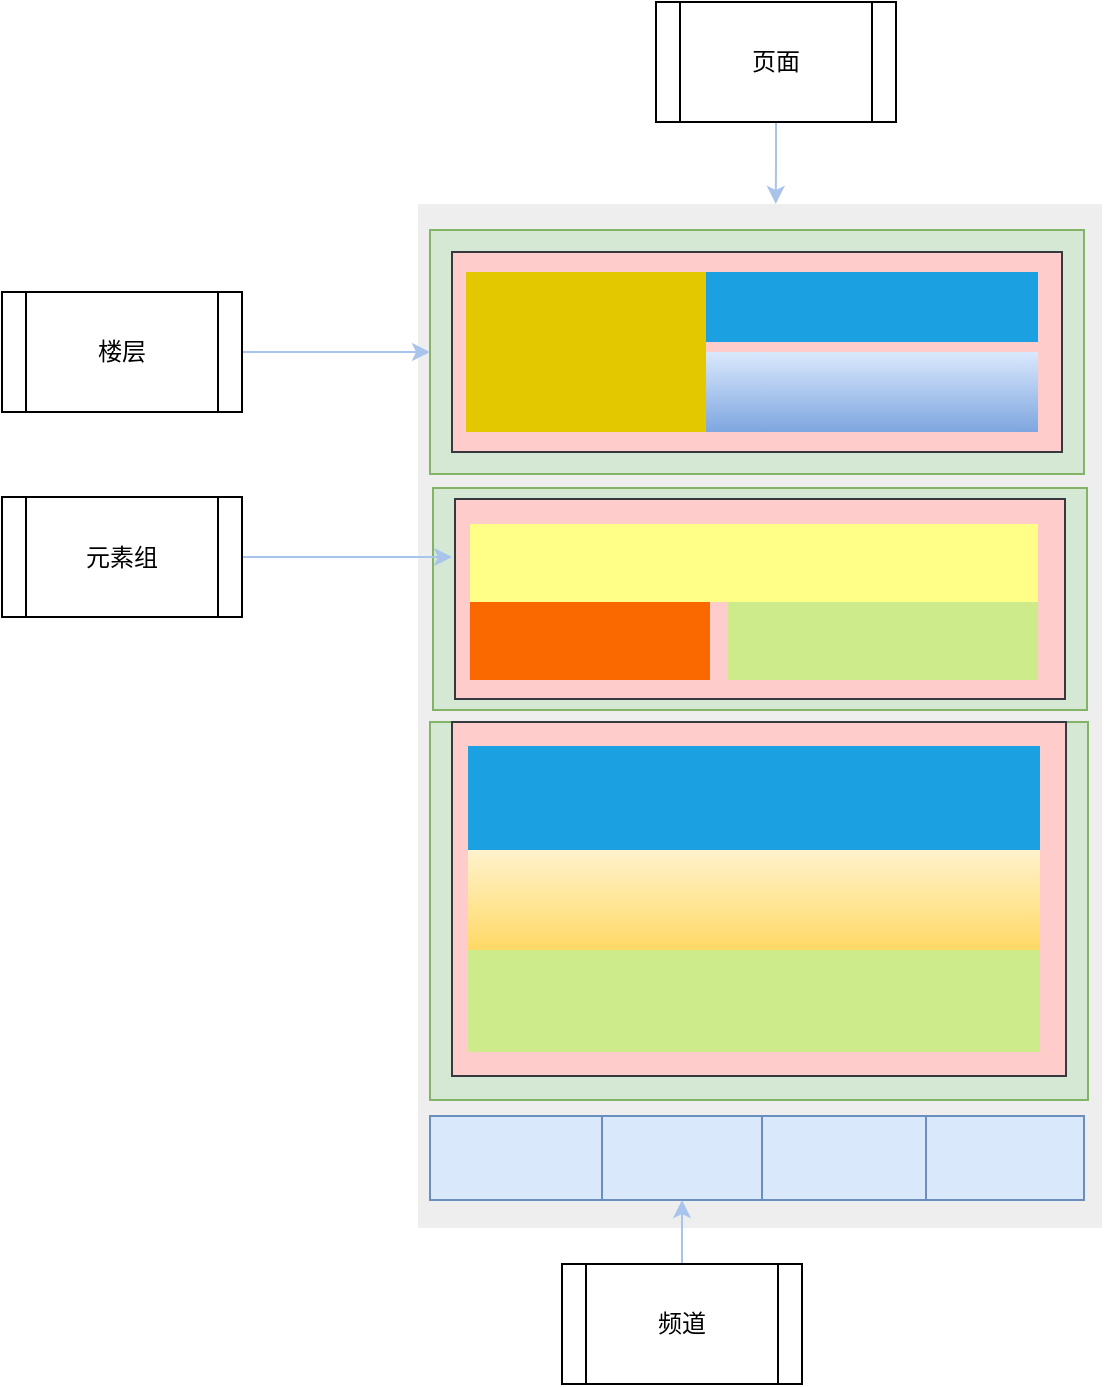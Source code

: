 <mxfile version="14.6.13" type="github">
  <diagram id="VaH1q0ei8CaEzNoCNGoC" name="Page-1">
    <mxGraphModel dx="1422" dy="1931" grid="0" gridSize="10" guides="1" tooltips="1" connect="1" arrows="0" fold="1" page="1" pageScale="1" pageWidth="827" pageHeight="1169" math="0" shadow="0">
      <root>
        <mxCell id="0" />
        <mxCell id="1" parent="0" />
        <mxCell id="dXeh0rGKIshTzWoHDZAY-2" value="" style="rounded=0;whiteSpace=wrap;html=1;strokeWidth=10;fillColor=#eeeeee;strokeColor=none;" vertex="1" parent="1">
          <mxGeometry x="262" y="-654" width="342" height="512" as="geometry" />
        </mxCell>
        <mxCell id="dXeh0rGKIshTzWoHDZAY-3" value="" style="rounded=0;whiteSpace=wrap;html=1;fillColor=#dae8fc;strokeColor=#6c8ebf;" vertex="1" parent="1">
          <mxGeometry x="268" y="-198" width="86" height="42" as="geometry" />
        </mxCell>
        <mxCell id="dXeh0rGKIshTzWoHDZAY-4" value="" style="rounded=0;whiteSpace=wrap;html=1;fillColor=#dae8fc;strokeColor=#6c8ebf;" vertex="1" parent="1">
          <mxGeometry x="354" y="-198" width="80" height="42" as="geometry" />
        </mxCell>
        <mxCell id="dXeh0rGKIshTzWoHDZAY-5" value="" style="rounded=0;whiteSpace=wrap;html=1;fillColor=#dae8fc;strokeColor=#6c8ebf;" vertex="1" parent="1">
          <mxGeometry x="434" y="-198" width="82" height="42" as="geometry" />
        </mxCell>
        <mxCell id="dXeh0rGKIshTzWoHDZAY-6" value="" style="rounded=0;whiteSpace=wrap;html=1;fillColor=#dae8fc;strokeColor=#6c8ebf;" vertex="1" parent="1">
          <mxGeometry x="516" y="-198" width="79" height="42" as="geometry" />
        </mxCell>
        <mxCell id="dXeh0rGKIshTzWoHDZAY-7" value="" style="rounded=0;whiteSpace=wrap;html=1;fillColor=#d5e8d4;strokeColor=#82b366;" vertex="1" parent="1">
          <mxGeometry x="268" y="-641" width="327" height="122" as="geometry" />
        </mxCell>
        <mxCell id="dXeh0rGKIshTzWoHDZAY-8" value="" style="rounded=0;whiteSpace=wrap;html=1;fillColor=#d5e8d4;strokeColor=#82b366;" vertex="1" parent="1">
          <mxGeometry x="269.5" y="-512" width="327" height="111" as="geometry" />
        </mxCell>
        <mxCell id="dXeh0rGKIshTzWoHDZAY-9" value="" style="rounded=0;whiteSpace=wrap;html=1;fillColor=#d5e8d4;strokeColor=#82b366;" vertex="1" parent="1">
          <mxGeometry x="268" y="-395" width="329" height="189" as="geometry" />
        </mxCell>
        <mxCell id="dXeh0rGKIshTzWoHDZAY-11" value="" style="rounded=0;whiteSpace=wrap;html=1;fillColor=#ffcccc;strokeColor=#36393d;" vertex="1" parent="1">
          <mxGeometry x="279" y="-630" width="305" height="100" as="geometry" />
        </mxCell>
        <mxCell id="dXeh0rGKIshTzWoHDZAY-39" style="edgeStyle=orthogonalEdgeStyle;rounded=0;orthogonalLoop=1;jettySize=auto;html=1;exitX=0.5;exitY=1;exitDx=0;exitDy=0;entryX=0.523;entryY=-0.002;entryDx=0;entryDy=0;entryPerimeter=0;strokeColor=#A9C4EB;" edge="1" parent="1" source="dXeh0rGKIshTzWoHDZAY-23">
          <mxGeometry relative="1" as="geometry">
            <mxPoint x="440.866" y="-654.038" as="targetPoint" />
          </mxGeometry>
        </mxCell>
        <mxCell id="dXeh0rGKIshTzWoHDZAY-23" value="页面" style="shape=process;whiteSpace=wrap;html=1;backgroundOutline=1;fillColor=#ffffff;" vertex="1" parent="1">
          <mxGeometry x="381" y="-755" width="120" height="60" as="geometry" />
        </mxCell>
        <mxCell id="dXeh0rGKIshTzWoHDZAY-37" style="edgeStyle=orthogonalEdgeStyle;rounded=0;orthogonalLoop=1;jettySize=auto;html=1;exitX=1;exitY=0.5;exitDx=0;exitDy=0;entryX=0;entryY=0.5;entryDx=0;entryDy=0;strokeColor=#A9C4EB;" edge="1" parent="1" source="dXeh0rGKIshTzWoHDZAY-24">
          <mxGeometry relative="1" as="geometry">
            <mxPoint x="279" y="-477.5" as="targetPoint" />
          </mxGeometry>
        </mxCell>
        <mxCell id="dXeh0rGKIshTzWoHDZAY-24" value="元素组" style="shape=process;whiteSpace=wrap;html=1;backgroundOutline=1;fillColor=#ffffff;" vertex="1" parent="1">
          <mxGeometry x="54" y="-507.5" width="120" height="60" as="geometry" />
        </mxCell>
        <mxCell id="dXeh0rGKIshTzWoHDZAY-38" style="edgeStyle=orthogonalEdgeStyle;rounded=0;orthogonalLoop=1;jettySize=auto;html=1;exitX=0.5;exitY=0;exitDx=0;exitDy=0;strokeColor=#A9C4EB;" edge="1" parent="1" source="dXeh0rGKIshTzWoHDZAY-25" target="dXeh0rGKIshTzWoHDZAY-4">
          <mxGeometry relative="1" as="geometry" />
        </mxCell>
        <mxCell id="dXeh0rGKIshTzWoHDZAY-25" value="频道" style="shape=process;whiteSpace=wrap;html=1;backgroundOutline=1;fillColor=#ffffff;" vertex="1" parent="1">
          <mxGeometry x="334" y="-124" width="120" height="60" as="geometry" />
        </mxCell>
        <mxCell id="dXeh0rGKIshTzWoHDZAY-34" style="edgeStyle=orthogonalEdgeStyle;rounded=0;orthogonalLoop=1;jettySize=auto;html=1;exitX=1;exitY=0.5;exitDx=0;exitDy=0;entryX=0;entryY=0.5;entryDx=0;entryDy=0;strokeColor=#A9C4EB;" edge="1" parent="1" source="dXeh0rGKIshTzWoHDZAY-26" target="dXeh0rGKIshTzWoHDZAY-7">
          <mxGeometry relative="1" as="geometry" />
        </mxCell>
        <mxCell id="dXeh0rGKIshTzWoHDZAY-26" value="楼层" style="shape=process;whiteSpace=wrap;html=1;backgroundOutline=1;fillColor=#ffffff;" vertex="1" parent="1">
          <mxGeometry x="54" y="-610" width="120" height="60" as="geometry" />
        </mxCell>
        <mxCell id="dXeh0rGKIshTzWoHDZAY-42" value="" style="rounded=0;whiteSpace=wrap;html=1;fillColor=#ffcccc;strokeColor=#36393d;" vertex="1" parent="1">
          <mxGeometry x="280.5" y="-506.5" width="305" height="100" as="geometry" />
        </mxCell>
        <mxCell id="dXeh0rGKIshTzWoHDZAY-43" value="" style="rounded=0;whiteSpace=wrap;html=1;fillColor=#ffcccc;strokeColor=#36393d;" vertex="1" parent="1">
          <mxGeometry x="279" y="-395" width="307" height="177" as="geometry" />
        </mxCell>
        <mxCell id="dXeh0rGKIshTzWoHDZAY-44" value="" style="rounded=0;whiteSpace=wrap;html=1;strokeWidth=10;fillColor=#e3c800;fontColor=#000000;strokeColor=none;" vertex="1" parent="1">
          <mxGeometry x="286" y="-620" width="120" height="80" as="geometry" />
        </mxCell>
        <mxCell id="dXeh0rGKIshTzWoHDZAY-45" value="" style="rounded=0;whiteSpace=wrap;html=1;strokeWidth=10;fillColor=#1ba1e2;fontColor=#ffffff;strokeColor=none;" vertex="1" parent="1">
          <mxGeometry x="406" y="-620" width="166" height="35" as="geometry" />
        </mxCell>
        <mxCell id="dXeh0rGKIshTzWoHDZAY-46" value="" style="rounded=0;whiteSpace=wrap;html=1;strokeWidth=10;fillColor=#dae8fc;gradientColor=#7ea6e0;strokeColor=none;" vertex="1" parent="1">
          <mxGeometry x="406" y="-580" width="166" height="40" as="geometry" />
        </mxCell>
        <mxCell id="dXeh0rGKIshTzWoHDZAY-48" value="" style="rounded=0;whiteSpace=wrap;html=1;strokeWidth=10;fillColor=#ffff88;strokeColor=none;" vertex="1" parent="1">
          <mxGeometry x="288" y="-494" width="284" height="39" as="geometry" />
        </mxCell>
        <mxCell id="dXeh0rGKIshTzWoHDZAY-49" value="" style="rounded=0;whiteSpace=wrap;html=1;strokeWidth=10;fillColor=#fa6800;fontColor=#000000;strokeColor=none;" vertex="1" parent="1">
          <mxGeometry x="288" y="-455" width="120" height="39" as="geometry" />
        </mxCell>
        <mxCell id="dXeh0rGKIshTzWoHDZAY-50" value="" style="rounded=0;whiteSpace=wrap;html=1;strokeWidth=10;fillColor=#cdeb8b;strokeColor=none;" vertex="1" parent="1">
          <mxGeometry x="417" y="-455" width="155" height="39" as="geometry" />
        </mxCell>
        <mxCell id="dXeh0rGKIshTzWoHDZAY-51" value="" style="rounded=0;whiteSpace=wrap;html=1;strokeWidth=10;fillColor=#1ba1e2;fontColor=#ffffff;strokeColor=none;" vertex="1" parent="1">
          <mxGeometry x="287" y="-383" width="286" height="52" as="geometry" />
        </mxCell>
        <mxCell id="dXeh0rGKIshTzWoHDZAY-52" value="" style="rounded=0;whiteSpace=wrap;html=1;strokeWidth=10;fillColor=#fff2cc;gradientColor=#ffd966;strokeColor=none;" vertex="1" parent="1">
          <mxGeometry x="287" y="-331" width="286" height="50" as="geometry" />
        </mxCell>
        <mxCell id="dXeh0rGKIshTzWoHDZAY-53" value="" style="rounded=0;whiteSpace=wrap;html=1;strokeWidth=10;fillColor=#cdeb8b;strokeColor=none;" vertex="1" parent="1">
          <mxGeometry x="287" y="-281" width="286" height="51" as="geometry" />
        </mxCell>
      </root>
    </mxGraphModel>
  </diagram>
</mxfile>
